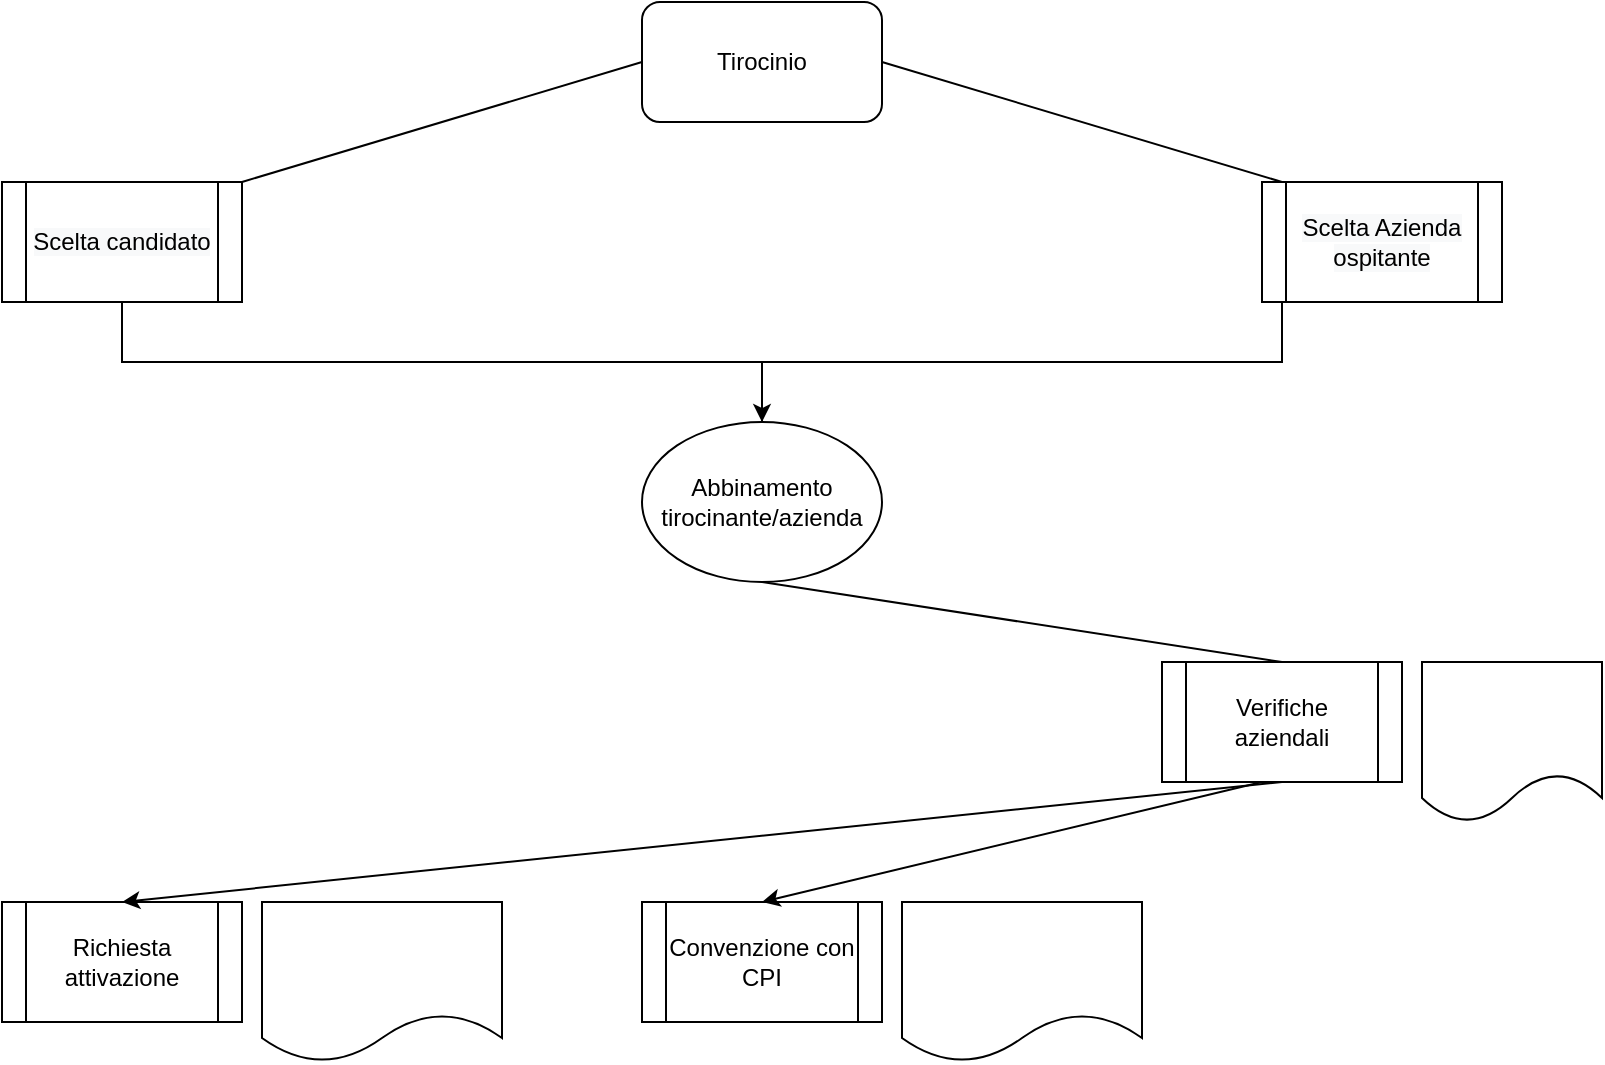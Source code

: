 <mxfile version="13.9.9" type="device"><diagram id="zC6jCUY4uEtXgVOGFWZi" name="Page-1"><mxGraphModel dx="912" dy="540" grid="1" gridSize="10" guides="1" tooltips="1" connect="1" arrows="1" fold="1" page="1" pageScale="1" pageWidth="827" pageHeight="1169" math="0" shadow="0"><root><mxCell id="0"/><mxCell id="1" parent="0"/><mxCell id="xb2Isx8kjLDpY6RA5AtV-1" value="Tirocinio" style="rounded=1;whiteSpace=wrap;html=1;" parent="1" vertex="1"><mxGeometry x="340" y="30" width="120" height="60" as="geometry"/></mxCell><mxCell id="xb2Isx8kjLDpY6RA5AtV-4" value="" style="endArrow=none;html=1;exitX=0.5;exitY=0;exitDx=0;exitDy=0;entryX=0;entryY=0.5;entryDx=0;entryDy=0;" parent="1" target="xb2Isx8kjLDpY6RA5AtV-1" edge="1"><mxGeometry width="50" height="50" relative="1" as="geometry"><mxPoint x="140" y="120" as="sourcePoint"/><mxPoint x="440" y="220" as="targetPoint"/></mxGeometry></mxCell><mxCell id="xb2Isx8kjLDpY6RA5AtV-5" value="" style="endArrow=none;html=1;entryX=1;entryY=0.5;entryDx=0;entryDy=0;exitX=0.5;exitY=0;exitDx=0;exitDy=0;" parent="1" target="xb2Isx8kjLDpY6RA5AtV-1" edge="1"><mxGeometry width="50" height="50" relative="1" as="geometry"><mxPoint x="660" y="120" as="sourcePoint"/><mxPoint x="440" y="220" as="targetPoint"/></mxGeometry></mxCell><mxCell id="0XJ2qHEswU7R9RDvJsTr-3" style="edgeStyle=orthogonalEdgeStyle;rounded=0;orthogonalLoop=1;jettySize=auto;html=1;exitX=0.5;exitY=1;exitDx=0;exitDy=0;" parent="1" source="xb2Isx8kjLDpY6RA5AtV-7" target="0XJ2qHEswU7R9RDvJsTr-1" edge="1"><mxGeometry relative="1" as="geometry"/></mxCell><mxCell id="xb2Isx8kjLDpY6RA5AtV-7" value="&#10;&#10;&lt;span style=&quot;color: rgb(0, 0, 0); font-family: helvetica; font-size: 12px; font-style: normal; font-weight: 400; letter-spacing: normal; text-align: center; text-indent: 0px; text-transform: none; word-spacing: 0px; background-color: rgb(248, 249, 250); display: inline; float: none;&quot;&gt;Scelta candidato&lt;/span&gt;&#10;&#10;" style="shape=process;whiteSpace=wrap;html=1;backgroundOutline=1;" parent="1" vertex="1"><mxGeometry x="20" y="120" width="120" height="60" as="geometry"/></mxCell><mxCell id="0XJ2qHEswU7R9RDvJsTr-5" style="edgeStyle=orthogonalEdgeStyle;rounded=0;orthogonalLoop=1;jettySize=auto;html=1;exitX=0.5;exitY=1;exitDx=0;exitDy=0;" parent="1" source="xb2Isx8kjLDpY6RA5AtV-8" edge="1"><mxGeometry relative="1" as="geometry"><mxPoint x="400" y="250" as="targetPoint"/><Array as="points"><mxPoint x="660" y="210"/><mxPoint x="400" y="210"/></Array></mxGeometry></mxCell><mxCell id="xb2Isx8kjLDpY6RA5AtV-8" value="&#10;&#10;&lt;span style=&quot;color: rgb(0, 0, 0); font-family: helvetica; font-size: 12px; font-style: normal; font-weight: 400; letter-spacing: normal; text-align: center; text-indent: 0px; text-transform: none; word-spacing: 0px; background-color: rgb(248, 249, 250); display: inline; float: none;&quot;&gt;Scelta Azienda ospitante&lt;/span&gt;&#10;&#10;" style="shape=process;whiteSpace=wrap;html=1;backgroundOutline=1;" parent="1" vertex="1"><mxGeometry x="650" y="120" width="120" height="60" as="geometry"/></mxCell><mxCell id="0XJ2qHEswU7R9RDvJsTr-1" value="Abbinamento tirocinante/azienda" style="ellipse;whiteSpace=wrap;html=1;" parent="1" vertex="1"><mxGeometry x="340" y="240" width="120" height="80" as="geometry"/></mxCell><mxCell id="0XJ2qHEswU7R9RDvJsTr-6" value="Convenzione con CPI" style="shape=process;whiteSpace=wrap;html=1;backgroundOutline=1;" parent="1" vertex="1"><mxGeometry x="340" y="480" width="120" height="60" as="geometry"/></mxCell><mxCell id="0XJ2qHEswU7R9RDvJsTr-8" value="Richiesta attivazione" style="shape=process;whiteSpace=wrap;html=1;backgroundOutline=1;" parent="1" vertex="1"><mxGeometry x="20" y="480" width="120" height="60" as="geometry"/></mxCell><mxCell id="0XJ2qHEswU7R9RDvJsTr-9" value="Verifiche aziendali" style="shape=process;whiteSpace=wrap;html=1;backgroundOutline=1;" parent="1" vertex="1"><mxGeometry x="600" y="360" width="120" height="60" as="geometry"/></mxCell><mxCell id="0XJ2qHEswU7R9RDvJsTr-10" value="" style="endArrow=none;html=1;entryX=0.5;entryY=1;entryDx=0;entryDy=0;exitX=0.5;exitY=0;exitDx=0;exitDy=0;" parent="1" source="0XJ2qHEswU7R9RDvJsTr-9" target="0XJ2qHEswU7R9RDvJsTr-1" edge="1"><mxGeometry width="50" height="50" relative="1" as="geometry"><mxPoint x="390" y="410" as="sourcePoint"/><mxPoint x="440" y="360" as="targetPoint"/></mxGeometry></mxCell><mxCell id="0XJ2qHEswU7R9RDvJsTr-12" value="" style="endArrow=classic;html=1;entryX=0.5;entryY=0;entryDx=0;entryDy=0;exitX=0.5;exitY=1;exitDx=0;exitDy=0;" parent="1" source="0XJ2qHEswU7R9RDvJsTr-9" target="0XJ2qHEswU7R9RDvJsTr-8" edge="1"><mxGeometry width="50" height="50" relative="1" as="geometry"><mxPoint x="390" y="410" as="sourcePoint"/><mxPoint x="440" y="360" as="targetPoint"/></mxGeometry></mxCell><mxCell id="0XJ2qHEswU7R9RDvJsTr-13" value="" style="endArrow=classic;html=1;entryX=0.5;entryY=0;entryDx=0;entryDy=0;" parent="1" target="0XJ2qHEswU7R9RDvJsTr-6" edge="1"><mxGeometry width="50" height="50" relative="1" as="geometry"><mxPoint x="650" y="420" as="sourcePoint"/><mxPoint x="440" y="360" as="targetPoint"/></mxGeometry></mxCell><mxCell id="0XJ2qHEswU7R9RDvJsTr-14" value="" style="shape=document;whiteSpace=wrap;html=1;boundedLbl=1;" parent="1" vertex="1"><mxGeometry x="150" y="480" width="120" height="80" as="geometry"/></mxCell><mxCell id="0XJ2qHEswU7R9RDvJsTr-15" value="" style="shape=document;whiteSpace=wrap;html=1;boundedLbl=1;" parent="1" vertex="1"><mxGeometry x="470" y="480" width="120" height="80" as="geometry"/></mxCell><mxCell id="0XJ2qHEswU7R9RDvJsTr-16" value="" style="shape=document;whiteSpace=wrap;html=1;boundedLbl=1;" parent="1" vertex="1"><mxGeometry x="730" y="360" width="90" height="80" as="geometry"/></mxCell></root></mxGraphModel></diagram></mxfile>